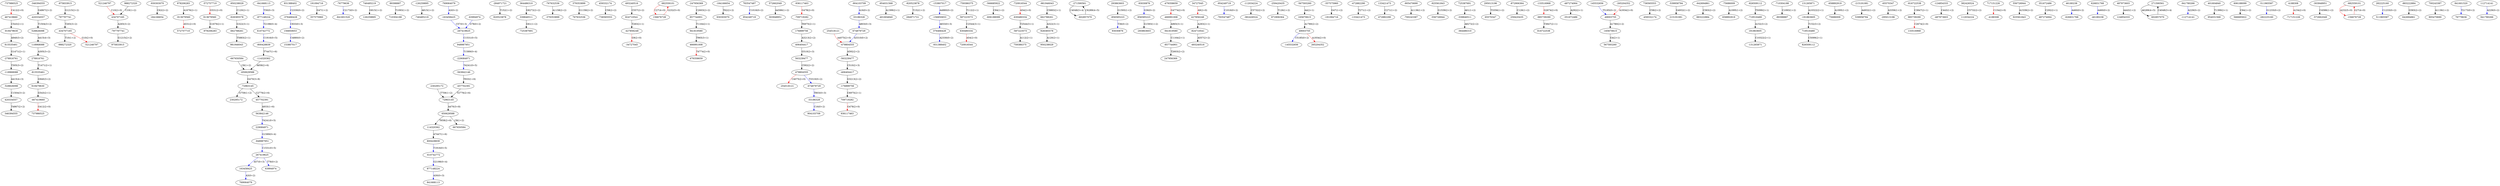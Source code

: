 digraph {
nodesep = 0.5;
-919479630 [style=filled fillcolor="white"]
919479630 [style=filled fillcolor="white"]
-434707165 [style=filled fillcolor="white"]
434707165 [style=filled fillcolor="white"]
-930303070 [style=filled fillcolor="white"]
737986525 [style=filled fillcolor="white"]
-913679560 [style=filled fillcolor="white"]
913679560 [style=filled fillcolor="white"]
-662788261 [style=filled fillcolor="white"]
-950238029 [style=filled fillcolor="white"]
230295172 [style=filled fillcolor="white"]
156850653 [style=filled fillcolor="white"]
191094716 [style=filled fillcolor="white"]
-841601520 [style=filled fillcolor="white"]
126259895 [style=filled fillcolor="white"]
710304188 [style=filled fillcolor="white"]
-126259895 [style=filled fillcolor="white"]
-948987951 [style=filled fillcolor="white"]
948987951 [style=filled fillcolor="white"]
820523878 [style=filled fillcolor="white"]
364486310 [style=filled fillcolor="white"]
-767632536 [style=filled fillcolor="white"]
767632536 [style=filled fillcolor="white"]
457702391 [style=filled fillcolor="white"]
459332174 [style=filled fillcolor="white"]
-736565553 [style=filled fillcolor="white"]
-379353899 [style=filled fillcolor="white"]
-427856248 [style=filled fillcolor="white"]
379353899 [style=filled fillcolor="white"]
682559101 [style=filled fillcolor="white"]
857744901 [style=filled fillcolor="white"]
-184166654 [style=filled fillcolor="white"]
-978206283 [style=filled fillcolor="white"]
783547487 [style=filled fillcolor="white"]
572662049 [style=filled fillcolor="white"]
278916761 [style=filled fillcolor="white"]
-650629588 [style=filled fillcolor="white"]
650629588 [style=filled fillcolor="white"]
-33186328 [style=filled fillcolor="white"]
33186328 [style=filled fillcolor="white"]
-954031568 [style=filled fillcolor="white"]
284971721 [style=filled fillcolor="white"]
156676728 [style=filled fillcolor="white"]
-156850653 [style=filled fillcolor="white"]
797797741 [style=filled fillcolor="white"]
-815535461 [style=filled fillcolor="white"]
357575960 [style=filled fillcolor="white"]
-759386375 [style=filled fillcolor="white"]
-229084971 [style=filled fillcolor="white"]
-606188099 [style=filled fillcolor="white"]
759386375 [style=filled fillcolor="white"]
-981946043 [style=filled fillcolor="white"]
521246797 [style=filled fillcolor="white"]
-528826098 [style=filled fillcolor="white"]
-271590561 [style=filled fillcolor="white"]
-856585223 [style=filled fillcolor="white"]
975833915 [style=filled fillcolor="white"]
-467419660 [style=filled fillcolor="white"]
339846511 [style=filled fillcolor="white"]
856585223 [style=filled fillcolor="white"]
-479358659 [style=filled fillcolor="white"]
406404417 [style=filled fillcolor="white"]
-34727045 [style=filled fillcolor="white"]
34727045 [style=filled fillcolor="white"]
800428839 [style=filled fillcolor="white"]
-954249719 [style=filled fillcolor="white"]
-746485219 [style=filled fillcolor="white"]
-176899756 [style=filled fillcolor="white"]
-382426524 [style=filled fillcolor="white"]
720916544 [style=filled fillcolor="white"]
572757710 [style=filled fillcolor="white"]
-259420435 [style=filled fillcolor="white"]
930303070 [style=filled fillcolor="white"]
-145532656 [style=filled fillcolor="white"]
-725387691 [style=filled fillcolor="white"]
-941819580 [style=filled fillcolor="white"]
746485219 [style=filled fillcolor="white"]
163458425 [style=filled fillcolor="white"]
-357575960 [style=filled fillcolor="white"]
-133421473 [style=filled fillcolor="white"]
89398887 [style=filled fillcolor="white"]
133421473 [style=filled fillcolor="white"]
-610742772 [style=filled fillcolor="white"]
-700243387 [style=filled fillcolor="white"]
-925561843 [style=filled fillcolor="white"]
-630480334 [style=filled fillcolor="white"]
587223573 [style=filled fillcolor="white"]
-364486310 [style=filled fillcolor="white"]
65570347 [style=filled fillcolor="white"]
259420435 [style=filled fillcolor="white"]
-153807017 [style=filled fillcolor="white"]
-466991008 [style=filled fillcolor="white"]
816722538 [style=filled fillcolor="white"]
-351672486 [style=filled fillcolor="white"]
824710541 [style=filled fillcolor="white"]
-165670615 [style=filled fillcolor="white"]
941819580 [style=filled fillcolor="white"]
-572757710 [style=filled fillcolor="white"]
-93030876 [style=filled fillcolor="white"]
-872906364 [style=filled fillcolor="white"]
-459332174 [style=filled fillcolor="white"]
215191081 [style=filled fillcolor="white"]
-230295172 [style=filled fillcolor="white"]
988272320 [style=filled fillcolor="white"]
-642694861 [style=filled fillcolor="white"]
-75686009 [style=filled fillcolor="white"]
466991008 [style=filled fillcolor="white"]
528826098 [style=filled fillcolor="white"]
-118968088 [style=filled fillcolor="white"]
-254518121 [style=filled fillcolor="white"]
-563239477 [style=filled fillcolor="white"]
-131265871 [style=filled fillcolor="white"]
267419625 [style=filled fillcolor="white"]
-710304188 [style=filled fillcolor="white"]
-493240516 [style=filled fillcolor="white"]
131265871 [style=filled fillcolor="white"]
75686009 [style=filled fillcolor="white"]
-457702391 [style=filled fillcolor="white"]
467419660 [style=filled fillcolor="white"]
539958794 [style=filled fillcolor="white"]
-737986525 [style=filled fillcolor="white"]
-65570347 [style=filled fillcolor="white"]
-800428839 [style=filled fillcolor="white"]
295013196 [style=filled fillcolor="white"]
93030876 [style=filled fillcolor="white"]
985739290 [style=filled fillcolor="white"]
-487973603 [style=filled fillcolor="white"]
-191094716 [style=filled fillcolor="white"]
-339846511 [style=filled fillcolor="white"]
118968088 [style=filled fillcolor="white"]
293863603 [style=filled fillcolor="white"]
153807017 [style=filled fillcolor="white"]
112034224 [style=filled fillcolor="white"]
-4188308 [style=filled fillcolor="white"]
479358659 [style=filled fillcolor="white"]
556726944 [style=filled fillcolor="white"]
351672486 [style=filled fillcolor="white"]
184166654 [style=filled fillcolor="white"]
46180238 [style=filled fillcolor="white"]
-46180238 [style=filled fillcolor="white"]
-133516968 [style=filled fillcolor="white"]
145532656 [style=filled fillcolor="white"]
124854333 [style=filled fillcolor="white"]
-76779636 [style=filled fillcolor="white"]
472882290 [style=filled fillcolor="white"]
-820523878 [style=filled fillcolor="white"]
-931388402 [style=filled fillcolor="white"]
-420334557 [style=filled fillcolor="white"]
-556726944 [style=filled fillcolor="white"]
-928385578 [style=filled fillcolor="white"]
-267419625 [style=filled fillcolor="white"]
-284971721 [style=filled fillcolor="white"]
487274064 [style=filled fillcolor="white"]
-215191081 [style=filled fillcolor="white"]
658892919 [style=filled fillcolor="white"]
-346394555 [style=filled fillcolor="white"]
-857744901 [style=filled fillcolor="white"]
-985739290 [style=filled fillcolor="white"]
-816722538 [style=filled fillcolor="white"]
271590561 [style=filled fillcolor="white"]
-112714141 [style=filled fillcolor="white"]
420334557 [style=filled fillcolor="white"]
401604840 [style=filled fillcolor="white"]
-72963145 [style=filled fillcolor="white"]
-720916544 [style=filled fillcolor="white"]
815535461 [style=filled fillcolor="white"]
981946043 [style=filled fillcolor="white"]
303948951 [style=filled fillcolor="white"]
487973603 [style=filled fillcolor="white"]
-797797741 [style=filled fillcolor="white"]
877148224 [style=filled fillcolor="white"]
602857070 [style=filled fillcolor="white"]
-602857070 [style=filled fillcolor="white"]
427856248 [style=filled fillcolor="white"]
493240516 [style=filled fillcolor="white"]
-877148224 [style=filled fillcolor="white"]
-567593260 [style=filled fillcolor="white"]
566685922 [style=filled fillcolor="white"]
-566685922 [style=filled fillcolor="white"]
-282225160 [style=filled fillcolor="white"]
567593260 [style=filled fillcolor="white"]
229084971 [style=filled fillcolor="white"]
-988272320 [style=filled fillcolor="white"]
176899756 [style=filled fillcolor="white"]
-487274064 [style=filled fillcolor="white"]
-293863603 [style=filled fillcolor="white"]
630480334 [style=filled fillcolor="white"]
-163458425 [style=filled fillcolor="white"]
928385578 [style=filled fillcolor="white"]
346394555 [style=filled fillcolor="white"]
49003755 [style=filled fillcolor="white"]
4188308 [style=filled fillcolor="white"]
133516968 [style=filled fillcolor="white"]
-572662049 [style=filled fillcolor="white"]
191863605 [style=filled fillcolor="white"]
-401604840 [style=filled fillcolor="white"]
931388402 [style=filled fillcolor="white"]
841668113 [style=filled fillcolor="white"]
950238029 [style=filled fillcolor="white"]
717151226 [style=filled fillcolor="white"]
-303948951 [style=filled fillcolor="white"]
-682559101 [style=filled fillcolor="white"]
-717151226 [style=filled fillcolor="white"]
-49003755 [style=filled fillcolor="white"]
-124854333 [style=filled fillcolor="white"]
165670615 [style=filled fillcolor="white"]
114320362 [style=filled fillcolor="white"]
282225160 [style=filled fillcolor="white"]
-709719282 [style=filled fillcolor="white"]
719516480 [style=filled fillcolor="white"]
-719516480 [style=filled fillcolor="white"]
-247956369 [style=filled fillcolor="white"]
642694861 [style=filled fillcolor="white"]
-278916761 [style=filled fillcolor="white"]
626831768 [style=filled fillcolor="white"]
247956369 [style=filled fillcolor="white"]
-883222884 [style=filled fillcolor="white"]
954031568 [style=filled fillcolor="white"]
736565553 [style=filled fillcolor="white"]
905470690 [style=filled fillcolor="white"]
667650584 [style=filled fillcolor="white"]
-63994974 [style=filled fillcolor="white"]
925561843 [style=filled fillcolor="white"]
-626831768 [style=filled fillcolor="white"]
841601520 [style=filled fillcolor="white"]
-191863605 [style=filled fillcolor="white"]
978206283 [style=filled fillcolor="white"]
-376466428 [style=filled fillcolor="white"]
76779636 [style=filled fillcolor="white"]
72963145 [style=filled fillcolor="white"]
662788261 [style=filled fillcolor="white"]
709719282 [style=filled fillcolor="white"]
-563842146 [style=filled fillcolor="white"]
-89398887 [style=filled fillcolor="white"]
-826509112 [style=filled fillcolor="white"]
-295013196 [style=filled fillcolor="white"]
-658892919 [style=filled fillcolor="white"]
265204352 [style=filled fillcolor="white"]
-265204352 [style=filled fillcolor="white"]
941780266 [style=filled fillcolor="white"]
-587223573 [style=filled fillcolor="white"]
-941780266 [style=filled fillcolor="white"]
254518121 [style=filled fillcolor="white"]
610742772 [style=filled fillcolor="white"]
479804555 [style=filled fillcolor="white"]
563239477 [style=filled fillcolor="white"]
382426524 [style=filled fillcolor="white"]
-156676728 [style=filled fillcolor="white"]
725387691 [style=filled fillcolor="white"]
904103709 [style=filled fillcolor="white"]
-904103709 [style=filled fillcolor="white"]
-667650584 [style=filled fillcolor="white"]
674879729 [style=filled fillcolor="white"]
-674879729 [style=filled fillcolor="white"]
769064079 [style=filled fillcolor="white"]
-406404417 [style=filled fillcolor="white"]
-769064079 [style=filled fillcolor="white"]
563842146 [style=filled fillcolor="white"]
826509112 [style=filled fillcolor="white"]
-783547487 [style=filled fillcolor="white"]
-521246797 [style=filled fillcolor="white"]
936117463 [style=filled fillcolor="white"]
-936117463 [style=filled fillcolor="white"]
-114320362 [style=filled fillcolor="white"]
-824710541 [style=filled fillcolor="white"]
376466428 [style=filled fillcolor="white"]
700243387 [style=filled fillcolor="white"]
-479804555 [style=filled fillcolor="white"]
63994974 [style=filled fillcolor="white"]
954249719 [style=filled fillcolor="white"]
511965587 [style=filled fillcolor="white"]
-511965587 [style=filled fillcolor="white"]
-112034224 [style=filled fillcolor="white"]
-975833915 [style=filled fillcolor="white"]
-905470690 [style=filled fillcolor="white"]
-841668113 [style=filled fillcolor="white"]
872906364 [style=filled fillcolor="white"]
606188099 [style=filled fillcolor="white"]
883222884 [style=filled fillcolor="white"]
-539958794 [style=filled fillcolor="white"]
112714141 [style=filled fillcolor="white"]
-472882290 [style=filled fillcolor="white"]
"-919479630" -> "815535461" [label="A940(3+2)", color="black", penwidth=1]
"919479630" -> "-467419660" [label="G543(2+1)", color="black", penwidth=1]
"-434707165" -> "-988272320" [label="T10(1+2)", color="black", penwidth=1]
"-434707165" -> "-521246797" [label="G10(2+0)", color="red", penwidth=1]
"434707165" -> "-797797741" [label="A265(3+2)", color="black", penwidth=1]
"-930303070" -> "184166654" [label="C62(2+2)", color="black", penwidth=1]
"-913679560" -> "572757710" [label="A531(2+0)", color="red", penwidth=1]
"913679560" -> "-978206283" [label="G1676(2+1)", color="black", penwidth=1]
"-662788261" -> "981946043" [label="T5883(2+1)", color="black", penwidth=1]
"-950238029" -> "-928385578" [label="C120(2+1)", color="black", penwidth=1]
"156850653" -> "153807017" [label="C4880(0+2)", color="blue", penwidth=1]
"191094716" -> "357575960" [label="G47(1+2)", color="black", penwidth=1]
"-126259895" -> "-746485219" [label="A815(1+2)", color="black", penwidth=1]
"-948987951" -> "267419625" [label="C1531(0+5)", color="blue", penwidth=1]
"948987951" -> "-229084971" [label="T1589(0+4)", color="blue", penwidth=1]
"364486310" -> "339846511" [label="G8272(2+2)", color="black", penwidth=1]
"-767632536" -> "-379353899" [label="A1158(2+2)", color="black", penwidth=1]
"457702391" -> "563842146" [label="A933(1+6)", color="black", penwidth=1]
"459332174" -> "-736565553" [label="C58(2+2)", color="black", penwidth=1]
"-427856248" -> "-34727045" [label="G9(2+0)", color="red", penwidth=1]
"379353899" -> "767632536" [label="G1158(2+2)", color="black", penwidth=1]
"682559101" -> "156676728" [label="C27(4+0)", color="red", penwidth=1]
"857744901" -> "941819580" [label="T1164(2+1)", color="black", penwidth=1]
"-184166654" -> "930303070" [label="T62(2+2)", color="black", penwidth=1]
"783547487" -> "954249719" [label="C1016(0+2)", color="blue", penwidth=1]
"572662049" -> "303948951" [label="A4586(1+2)", color="black", penwidth=1]
"278916761" -> "-815535461" [label="T1471(2+1)", color="black", penwidth=1]
"-650629588" -> "-72963145" [label="G470(3+8)", color="black", penwidth=1]
"650629588" -> "114320362" [label="T658(2+6)", color="black", penwidth=1]
"650629588" -> "667650584" [label="C8(1+2)", color="black", penwidth=1]
"-33186328" -> "904103709" [label="C16(0+2)", color="blue", penwidth=1]
"33186328" -> "674879729" [label="A803(0+3)", color="blue", penwidth=1]
"-954031568" -> "-401604840" [label="A1399(2+1)", color="black", penwidth=1]
"156676728" -> "682559101" [label="G232(5+0)", color="red", penwidth=1]
"-156850653" -> "376466428" [label="A833(0+3)", color="blue", penwidth=1]
"797797741" -> "-434707165" [label="T265(3+2)", color="black", penwidth=1]
"-815535461" -> "919479630" [label="G940(3+2)", color="black", penwidth=1]
"-759386375" -> "587223573" [label="T112(2+1)", color="black", penwidth=1]
"-229084971" -> "-563842146" [label="T4241(0+5)", color="blue", penwidth=1]
"-981946043" -> "662788261" [label="C5883(2+1)", color="black", penwidth=1]
"521246797" -> "434707165" [label="C10(2+0)", color="red", penwidth=1]
"-528826098" -> "420334557" [label="C1504(3+2)", color="black", penwidth=1]
"-271590561" -> "-602857070" [label="C4048(3+4)", color="black", penwidth=1]
"-856585223" -> "93030876" [label="T36(0+2)", color="blue", penwidth=1]
"-467419660" -> "737986525" [label="G412(2+0)", color="red", penwidth=1]
"339846511" -> "-725387691" [label="G61(1+2)", color="black", penwidth=1]
"856585223" -> "-293863603" [label="G1593(1+2)", color="black", penwidth=1]
"-479358659" -> "-466991008" [label="G4774(2+0)", color="red", penwidth=1]
"406404417" -> "563239477" [label="G510(2+3)", color="black", penwidth=1]
"34727045" -> "427856248" [label="A9(2+0)", color="red", penwidth=1]
"800428839" -> "-610742772" [label="T1916(0+5)", color="blue", penwidth=1]
"-954249719" -> "-783547487" [label="C1016(0+2)", color="blue", penwidth=1]
"-176899756" -> "709719282" [label="C6975(2+1)", color="black", penwidth=1]
"-259420435" -> "872906364" [label="T126(1+2)", color="black", penwidth=1]
"-941819580" -> "-857744901" [label="C1164(2+1)", color="black", penwidth=1]
"746485219" -> "126259895" [label="G815(1+2)", color="black", penwidth=1]
"163458425" -> "769064079" [label="A3(0+2)", color="blue", penwidth=1]
"-357575960" -> "-191094716" [label="G47(1+2)", color="black", penwidth=1]
"89398887" -> "710304188" [label="T1093(1+2)", color="black", penwidth=1]
"133421473" -> "472882290" [label="C271(1+2)", color="black", penwidth=1]
"-610742772" -> "877148224" [label="G2198(0+4)", color="blue", penwidth=1]
"-925561843" -> "-556726944" [label="G1539(2+2)", color="black", penwidth=1]
"-630480334" -> "-587223573" [label="T2544(3+1)", color="black", penwidth=1]
"587223573" -> "630480334" [label="C2544(3+1)", color="black", penwidth=1]
"-153807017" -> "-156850653" [label="A4880(0+2)", color="blue", penwidth=1]
"-466991008" -> "-941819580" [label="A965(3+1)", color="black", penwidth=1]
"824710541" -> "-427856248" [label="T283(2+1)", color="black", penwidth=1]
"-165670615" -> "567593260" [label="G4(2+1)", color="black", penwidth=1]
"941819580" -> "466991008" [label="T965(3+1)", color="black", penwidth=1]
"-572757710" -> "913679560" [label="G531(2+0)", color="red", penwidth=1]
"-93030876" -> "856585223" [label="G36(0+2)", color="blue", penwidth=1]
"-872906364" -> "259420435" [label="C126(1+2)", color="black", penwidth=1]
"-230295172" -> "72963145" [label="T759(1+2)", color="black", penwidth=1]
"988272320" -> "434707165" [label="C10(1+2)", color="black", penwidth=1]
"-642694861" -> "883222884" [label="C583(2+2)", color="black", penwidth=1]
"-75686009" -> "658892919" [label="A1095(1+2)", color="black", penwidth=1]
"466991008" -> "479358659" [label="T4774(2+0)", color="red", penwidth=1]
"528826098" -> "118968088" [label="A415(4+3)", color="black", penwidth=1]
"-118968088" -> "-528826098" [label="A415(4+3)", color="black", penwidth=1]
"-563239477" -> "-406404417" [label="C510(2+3)", color="black", penwidth=1]
"267419625" -> "163458425" [label="A57(0+3)", color="blue", penwidth=1]
"267419625" -> "63994974" [label="T78(0+2)", color="blue", penwidth=1]
"-710304188" -> "-89398887" [label="C1093(1+2)", color="black", penwidth=1]
"131265871" -> "-191863605" [label="A10322(2+1)", color="black", penwidth=1]
"-457702391" -> "72963145" [label="T2776(2+6)", color="black", penwidth=1]
"467419660" -> "-919479630" [label="C543(2+1)", color="black", penwidth=1]
"-737986525" -> "467419660" [label="C412(2+0)", color="red", penwidth=1]
"-65570347" -> "-295013196" [label="A3356(1+2)", color="black", penwidth=1]
"-800428839" -> "-114320362" [label="T7447(1+6)", color="black", penwidth=1]
"295013196" -> "65570347" [label="T3356(1+2)", color="black", penwidth=1]
"985739290" -> "133516968" [label="C2674(2+0)", color="red", penwidth=1]
"-339846511" -> "-364486310" [label="A8272(2+2)", color="black", penwidth=1]
"118968088" -> "278916761" [label="A305(3+2)", color="black", penwidth=1]
"293863603" -> "-856585223" [label="G1593(1+2)", color="black", penwidth=1]
"556726944" -> "925561843" [label="A1539(2+2)", color="black", penwidth=1]
"351672486" -> "487274064" [label="C292(2+1)", color="black", penwidth=1]
"46180238" -> "-626831768" [label="A460(0+2)", color="blue", penwidth=1]
"-133516968" -> "-985739290" [label="G2674(2+0)", color="red", penwidth=1]
"145532656" -> "-49003755" [label="T5185(0+2)", color="blue", penwidth=1]
"-76779636" -> "-841601520" [label="C2173(0+2)", color="blue", penwidth=1]
"-820523878" -> "284971721" [label="T152(1+2)", color="black", penwidth=1]
"-420334557" -> "528826098" [label="T1504(3+2)", color="black", penwidth=1]
"-928385578" -> "-662788261" [label="G322(3+1)", color="black", penwidth=1]
"-267419625" -> "948987951" [label="C1531(0+5)", color="blue", penwidth=1]
"-284971721" -> "820523878" [label="T152(1+2)", color="black", penwidth=1]
"-215191081" -> "539958794" [label="A4932(1+2)", color="black", penwidth=1]
"-346394555" -> "-420334557" [label="G4867(2+2)", color="black", penwidth=1]
"-857744901" -> "247956369" [label="T2603(2+2)", color="black", penwidth=1]
"-985739290" -> "816722538" [label="T3847(2+1)", color="black", penwidth=1]
"-816722538" -> "985739290" [label="C3847(2+1)", color="black", penwidth=1]
"271590561" -> "602857070" [label="A6289(4+5)", color="black", penwidth=1]
"420334557" -> "346394555" [label="T4867(2+2)", color="black", penwidth=1]
"401604840" -> "954031568" [label="T1399(2+1)", color="black", penwidth=1]
"-72963145" -> "230295172" [label="G759(1+2)", color="black", penwidth=1]
"-72963145" -> "457702391" [label="C2776(2+6)", color="black", penwidth=1]
"-720916544" -> "-630480334" [label="A54(2+0)", color="red", penwidth=1]
"815535461" -> "-278916761" [label="G1471(2+1)", color="black", penwidth=1]
"487973603" -> "124854333" [label="A443(1+2)", color="black", penwidth=1]
"-797797741" -> "975833915" [label="G1215(2+2)", color="black", penwidth=1]
"877148224" -> "841668113" [label="A30(0+3)", color="blue", penwidth=1]
"602857070" -> "271590561" [label="C4048(3+4)", color="black", penwidth=1]
"-602857070" -> "-271590561" [label="C6289(4+5)", color="black", penwidth=1]
"427856248" -> "-824710541" [label="A283(2+1)", color="black", penwidth=1]
"493240516" -> "824710541" [label="C557(2+2)", color="black", penwidth=1]
"-877148224" -> "610742772" [label="T2198(0+4)", color="blue", penwidth=1]
"-567593260" -> "165670615" [label="A4(2+1)", color="black", penwidth=1]
"-566685922" -> "-606188099" [label="C94(1+2)", color="black", penwidth=1]
"229084971" -> "-948987951" [label="G1589(0+4)", color="blue", penwidth=1]
"176899756" -> "406404417" [label="A3213(2+2)", color="black", penwidth=1]
"-487274064" -> "-351672486" [label="A292(2+1)", color="black", penwidth=1]
"630480334" -> "720916544" [label="A54(2+0)", color="red", penwidth=1]
"-163458425" -> "-267419625" [label="C57(0+3)", color="blue", penwidth=1]
"928385578" -> "950238029" [label="A120(2+1)", color="black", penwidth=1]
"49003755" -> "265204352" [label="A1934(2+0)", color="red", penwidth=1]
"49003755" -> "-145532656" [label="C5185(0+2)", color="blue", penwidth=1]
"4188308" -> "-717151226" [label="A154(2+0)", color="red", penwidth=1]
"191863605" -> "-131265871" [label="C10322(2+1)", color="black", penwidth=1]
"931388402" -> "-376466428" [label="C2330(0+2)", color="blue", penwidth=1]
"717151226" -> "-4188308" [label="C154(2+0)", color="red", penwidth=1]
"-303948951" -> "-572662049" [label="C4586(1+2)", color="black", penwidth=1]
"-682559101" -> "-156676728" [label="A232(5+0)", color="red", penwidth=1]
"-49003755" -> "-165670615" [label="A1780(2+2)", color="black", penwidth=1]
"-124854333" -> "-487973603" [label="C443(1+2)", color="black", penwidth=1]
"165670615" -> "49003755" [label="A1780(2+2)", color="black", penwidth=1]
"114320362" -> "800428839" [label="A7447(1+6)", color="black", penwidth=1]
"282225160" -> "511965587" [label="C1233(0+2)", color="blue", penwidth=1]
"-709719282" -> "176899756" [label="T6975(2+1)", color="black", penwidth=1]
"719516480" -> "826509112" [label="C5099(2+1)", color="black", penwidth=1]
"-719516480" -> "191863605" [label="A152(3+2)", color="black", penwidth=1]
"-247956369" -> "857744901" [label="C2603(2+2)", color="black", penwidth=1]
"-278916761" -> "-118968088" [label="T305(3+2)", color="black", penwidth=1]
"626831768" -> "-46180238" [label="A460(0+2)", color="blue", penwidth=1]
"-883222884" -> "642694861" [label="G583(2+2)", color="black", penwidth=1]
"736565553" -> "-459332174" [label="C58(2+2)", color="black", penwidth=1]
"-63994974" -> "-267419625" [label="G78(0+2)", color="blue", penwidth=1]
"841601520" -> "76779636" [label="T2173(0+2)", color="blue", penwidth=1]
"-191863605" -> "719516480" [label="T152(3+2)", color="black", penwidth=1]
"978206283" -> "-913679560" [label="A1676(2+1)", color="black", penwidth=1]
"-376466428" -> "156850653" [label="C833(0+3)", color="blue", penwidth=1]
"72963145" -> "650629588" [label="A470(3+8)", color="black", penwidth=1]
"662788261" -> "928385578" [label="A322(3+1)", color="black", penwidth=1]
"709719282" -> "936117463" [label="G478(2+0)", color="red", penwidth=1]
"-563842146" -> "-457702391" [label="T933(1+6)", color="black", penwidth=1]
"-826509112" -> "-719516480" [label="T5099(2+1)", color="black", penwidth=1]
"-658892919" -> "75686009" [label="A1095(1+2)", color="black", penwidth=1]
"-265204352" -> "-49003755" [label="A1934(2+0)", color="red", penwidth=1]
"-587223573" -> "759386375" [label="A112(2+1)", color="black", penwidth=1]
"-941780266" -> "-112714141" [label="A229(0+2)", color="blue", penwidth=1]
"254518121" -> "-479804555" [label="A4075(2+0)", color="red", penwidth=1]
"610742772" -> "-800428839" [label="C1916(0+5)", color="blue", penwidth=1]
"479804555" -> "-254518121" [label="C4075(2+0)", color="red", penwidth=1]
"479804555" -> "-674879729" [label="T3310(0+2)", color="blue", penwidth=1]
"563239477" -> "479804555" [label="C592(2+2)", color="black", penwidth=1]
"382426524" -> "112034224" [label="C5732(2+2)", color="black", penwidth=1]
"-156676728" -> "-682559101" [label="G27(4+0)", color="red", penwidth=1]
"725387691" -> "-339846511" [label="A61(1+2)", color="black", penwidth=1]
"-904103709" -> "33186328" [label="A16(0+2)", color="blue", penwidth=1]
"-667650584" -> "-650629588" [label="C8(1+2)", color="black", penwidth=1]
"674879729" -> "-479804555" [label="A3310(0+2)", color="blue", penwidth=1]
"-674879729" -> "-33186328" [label="T803(0+3)", color="blue", penwidth=1]
"-406404417" -> "-176899756" [label="G3213(2+2)", color="black", penwidth=1]
"-769064079" -> "-163458425" [label="A3(0+2)", color="blue", penwidth=1]
"563842146" -> "229084971" [label="T4241(0+5)", color="blue", penwidth=1]
"-936117463" -> "-709719282" [label="G478(2+0)", color="red", penwidth=1]
"-114320362" -> "-650629588" [label="A658(2+6)", color="black", penwidth=1]
"-824710541" -> "-493240516" [label="A557(2+2)", color="black", penwidth=1]
"376466428" -> "-931388402" [label="A2330(0+2)", color="blue", penwidth=1]
"700243387" -> "905470690" [label="A1136(1+2)", color="black", penwidth=1]
"-479804555" -> "-563239477" [label="A592(2+2)", color="black", penwidth=1]
"-511965587" -> "-282225160" [label="G1233(0+2)", color="blue", penwidth=1]
"-112034224" -> "-382426524" [label="C5732(2+2)", color="black", penwidth=1]
"-975833915" -> "797797741" [label="G1215(2+2)", color="black", penwidth=1]
"-905470690" -> "-700243387" [label="A1136(1+2)", color="black", penwidth=1]
"-841668113" -> "-877148224" [label="T30(0+3)", color="blue", penwidth=1]
"606188099" -> "566685922" [label="C94(1+2)", color="black", penwidth=1]
"-539958794" -> "215191081" [label="G4932(1+2)", color="black", penwidth=1]
"112714141" -> "941780266" [label="A229(0+2)", color="blue", penwidth=1]
"-472882290" -> "-133421473" [label="T271(1+2)", color="black", penwidth=1]
}

